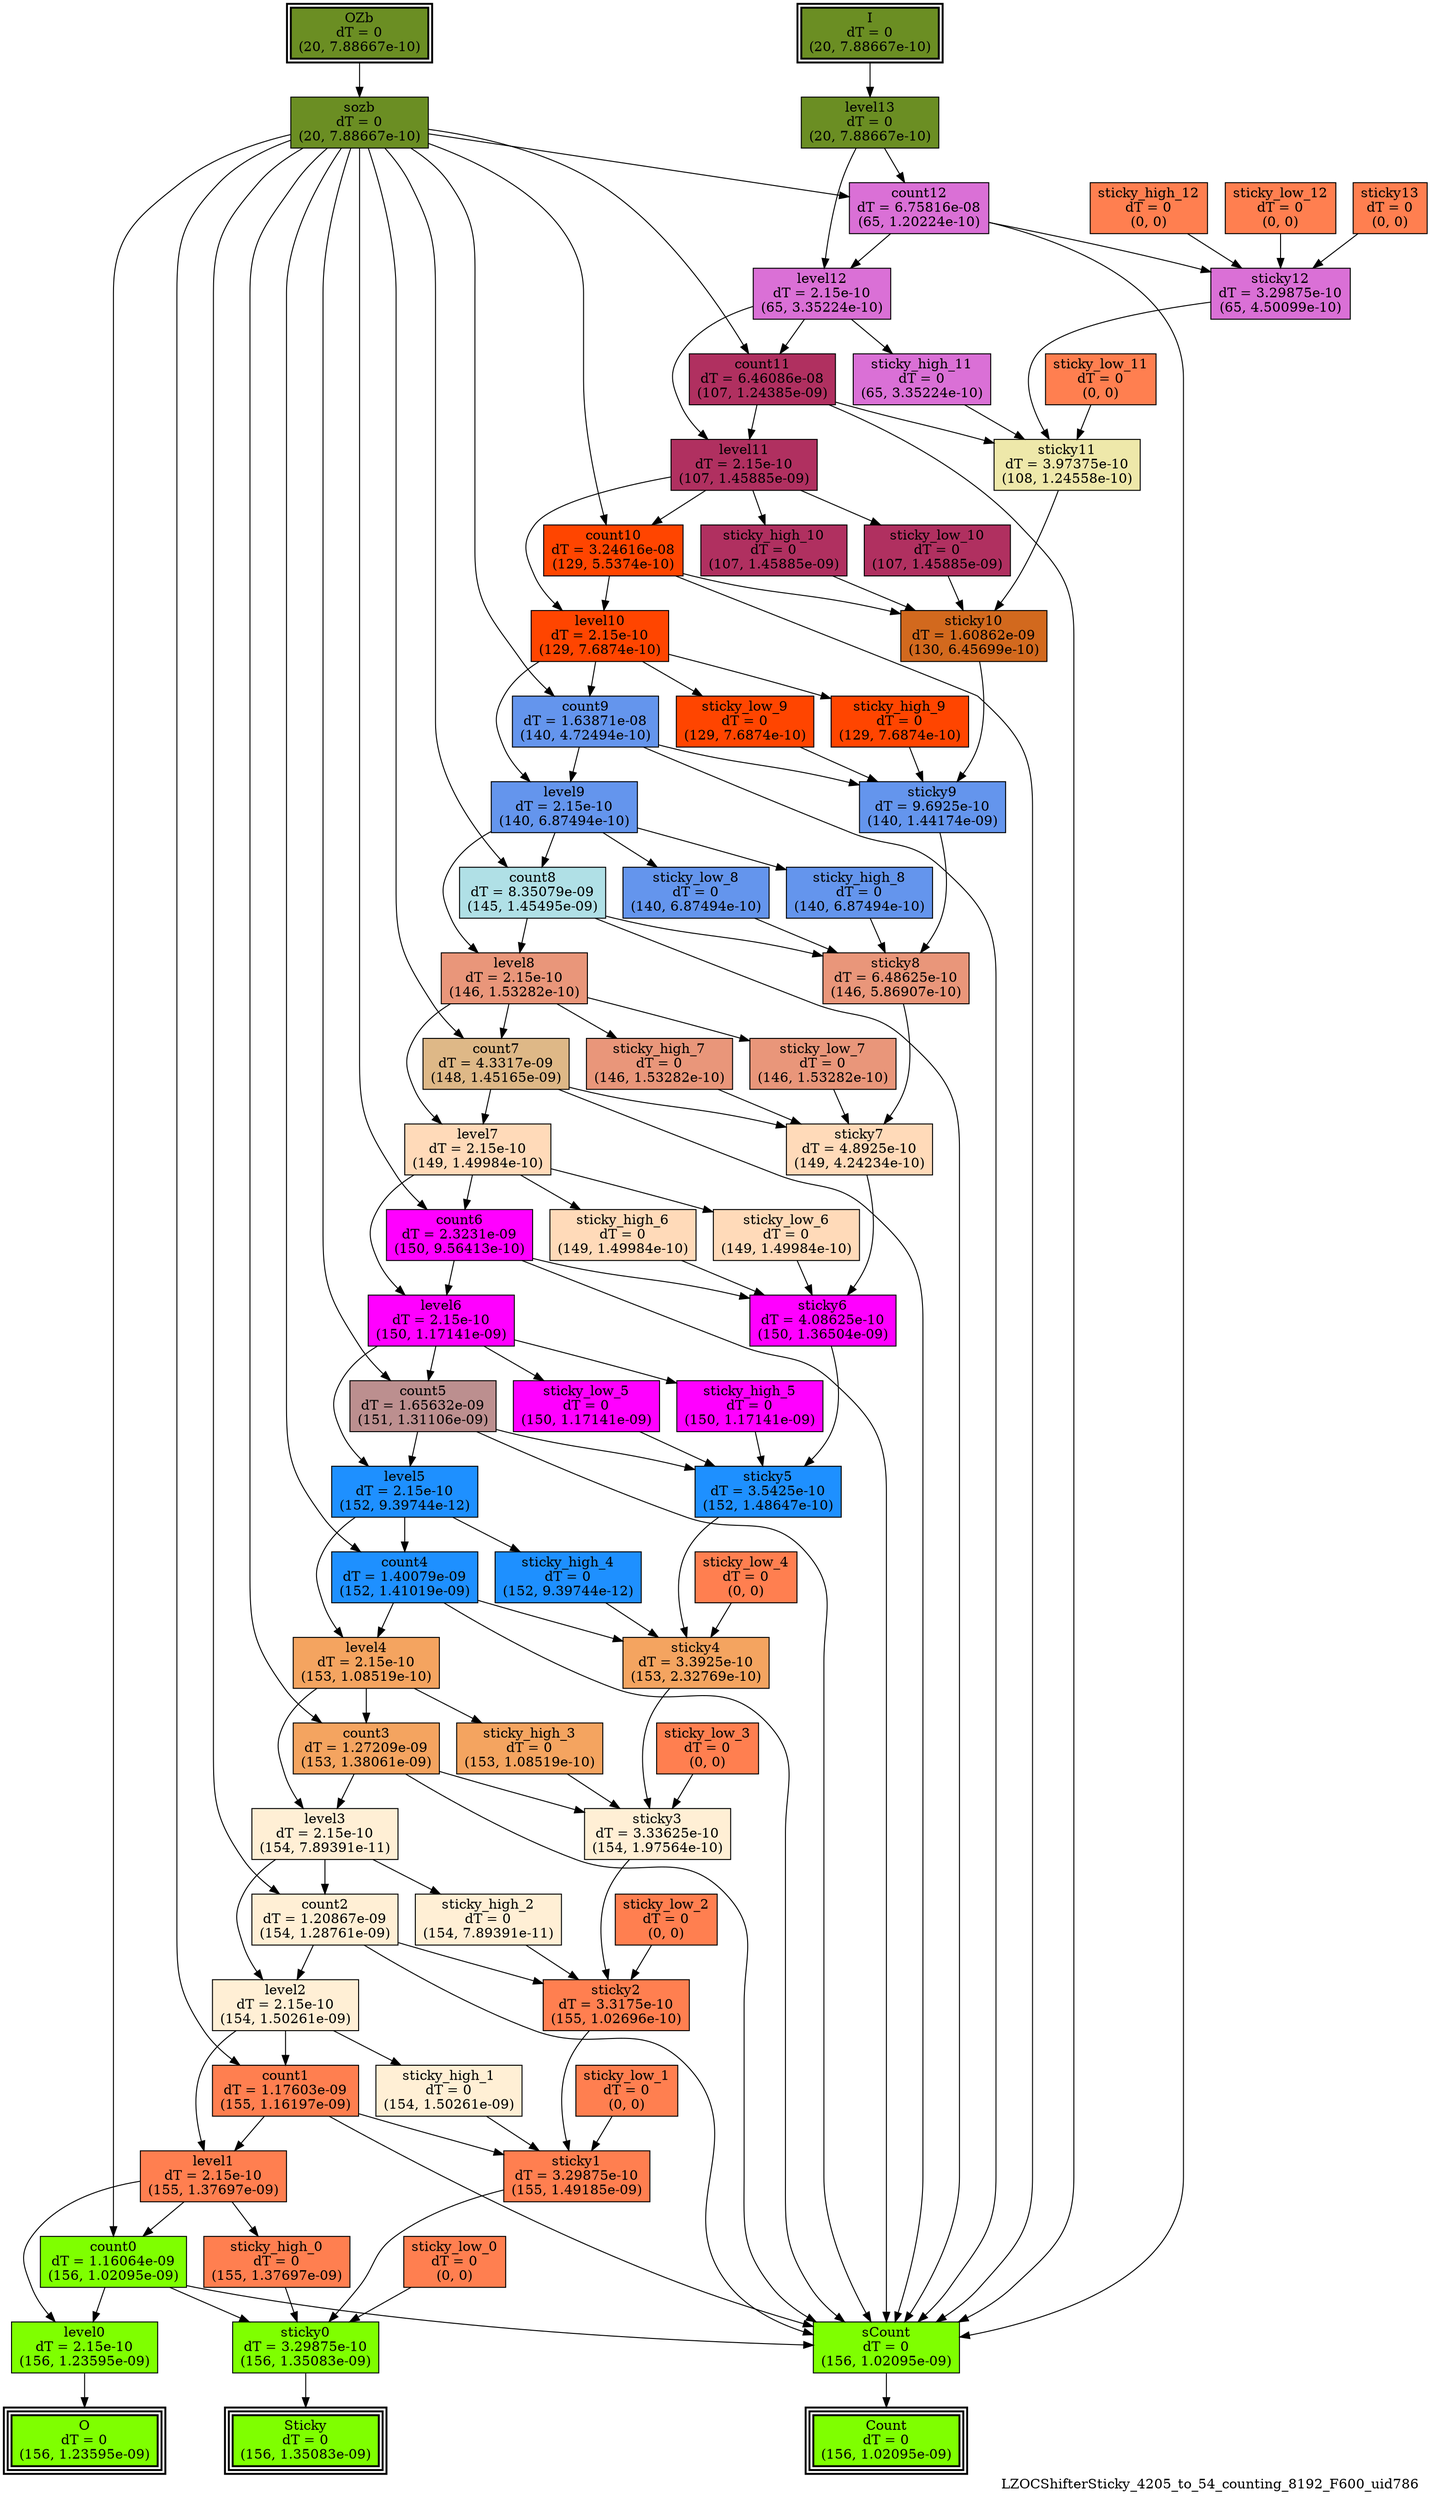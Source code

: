digraph LZOCShifterSticky_4205_to_54_counting_8192_F600_uid786
{
	//graph drawing options
	label=LZOCShifterSticky_4205_to_54_counting_8192_F600_uid786;
	labelloc=bottom;
	labeljust=right;
	ratio=auto;
	nodesep=0.25;
	ranksep=0.5;

	//input/output signals of operator LZOCShifterSticky_4205_to_54_counting_8192_F600_uid786
	I__LZOCShifterSticky_4205_to_54_counting_8192_F600_uid786 [ label="I\ndT = 0\n(20, 7.88667e-10)", shape=box, color=black, style="bold, filled", fillcolor=olivedrab, peripheries=2 ];
	OZb__LZOCShifterSticky_4205_to_54_counting_8192_F600_uid786 [ label="OZb\ndT = 0\n(20, 7.88667e-10)", shape=box, color=black, style="bold, filled", fillcolor=olivedrab, peripheries=2 ];
	Count__LZOCShifterSticky_4205_to_54_counting_8192_F600_uid786 [ label="Count\ndT = 0\n(156, 1.02095e-09)", shape=box, color=black, style="bold, filled", fillcolor=chartreuse, peripheries=3 ];
	O__LZOCShifterSticky_4205_to_54_counting_8192_F600_uid786 [ label="O\ndT = 0\n(156, 1.23595e-09)", shape=box, color=black, style="bold, filled", fillcolor=chartreuse, peripheries=3 ];
	Sticky__LZOCShifterSticky_4205_to_54_counting_8192_F600_uid786 [ label="Sticky\ndT = 0\n(156, 1.35083e-09)", shape=box, color=black, style="bold, filled", fillcolor=chartreuse, peripheries=3 ];
	{rank=same I__LZOCShifterSticky_4205_to_54_counting_8192_F600_uid786, OZb__LZOCShifterSticky_4205_to_54_counting_8192_F600_uid786};
	{rank=same Count__LZOCShifterSticky_4205_to_54_counting_8192_F600_uid786, O__LZOCShifterSticky_4205_to_54_counting_8192_F600_uid786, Sticky__LZOCShifterSticky_4205_to_54_counting_8192_F600_uid786};
	//internal signals of operator LZOCShifterSticky_4205_to_54_counting_8192_F600_uid786
	level13__LZOCShifterSticky_4205_to_54_counting_8192_F600_uid786 [ label="level13\ndT = 0\n(20, 7.88667e-10)", shape=box, color=black, style=filled, fillcolor=olivedrab, peripheries=1 ];
	sozb__LZOCShifterSticky_4205_to_54_counting_8192_F600_uid786 [ label="sozb\ndT = 0\n(20, 7.88667e-10)", shape=box, color=black, style=filled, fillcolor=olivedrab, peripheries=1 ];
	sticky13__LZOCShifterSticky_4205_to_54_counting_8192_F600_uid786 [ label="sticky13\ndT = 0\n(0, 0)", shape=box, color=black, style=filled, fillcolor=coral, peripheries=1 ];
	count12__LZOCShifterSticky_4205_to_54_counting_8192_F600_uid786 [ label="count12\ndT = 6.75816e-08\n(65, 1.20224e-10)", shape=box, color=black, style=filled, fillcolor=orchid, peripheries=1 ];
	level12__LZOCShifterSticky_4205_to_54_counting_8192_F600_uid786 [ label="level12\ndT = 2.15e-10\n(65, 3.35224e-10)", shape=box, color=black, style=filled, fillcolor=orchid, peripheries=1 ];
	sticky_high_12__LZOCShifterSticky_4205_to_54_counting_8192_F600_uid786 [ label="sticky_high_12\ndT = 0\n(0, 0)", shape=box, color=black, style=filled, fillcolor=coral, peripheries=1 ];
	sticky_low_12__LZOCShifterSticky_4205_to_54_counting_8192_F600_uid786 [ label="sticky_low_12\ndT = 0\n(0, 0)", shape=box, color=black, style=filled, fillcolor=coral, peripheries=1 ];
	sticky12__LZOCShifterSticky_4205_to_54_counting_8192_F600_uid786 [ label="sticky12\ndT = 3.29875e-10\n(65, 4.50099e-10)", shape=box, color=black, style=filled, fillcolor=orchid, peripheries=1 ];
	count11__LZOCShifterSticky_4205_to_54_counting_8192_F600_uid786 [ label="count11\ndT = 6.46086e-08\n(107, 1.24385e-09)", shape=box, color=black, style=filled, fillcolor=maroon, peripheries=1 ];
	level11__LZOCShifterSticky_4205_to_54_counting_8192_F600_uid786 [ label="level11\ndT = 2.15e-10\n(107, 1.45885e-09)", shape=box, color=black, style=filled, fillcolor=maroon, peripheries=1 ];
	sticky_high_11__LZOCShifterSticky_4205_to_54_counting_8192_F600_uid786 [ label="sticky_high_11\ndT = 0\n(65, 3.35224e-10)", shape=box, color=black, style=filled, fillcolor=orchid, peripheries=1 ];
	sticky_low_11__LZOCShifterSticky_4205_to_54_counting_8192_F600_uid786 [ label="sticky_low_11\ndT = 0\n(0, 0)", shape=box, color=black, style=filled, fillcolor=coral, peripheries=1 ];
	sticky11__LZOCShifterSticky_4205_to_54_counting_8192_F600_uid786 [ label="sticky11\ndT = 3.97375e-10\n(108, 1.24558e-10)", shape=box, color=black, style=filled, fillcolor=palegoldenrod, peripheries=1 ];
	count10__LZOCShifterSticky_4205_to_54_counting_8192_F600_uid786 [ label="count10\ndT = 3.24616e-08\n(129, 5.5374e-10)", shape=box, color=black, style=filled, fillcolor=orangered, peripheries=1 ];
	level10__LZOCShifterSticky_4205_to_54_counting_8192_F600_uid786 [ label="level10\ndT = 2.15e-10\n(129, 7.6874e-10)", shape=box, color=black, style=filled, fillcolor=orangered, peripheries=1 ];
	sticky_high_10__LZOCShifterSticky_4205_to_54_counting_8192_F600_uid786 [ label="sticky_high_10\ndT = 0\n(107, 1.45885e-09)", shape=box, color=black, style=filled, fillcolor=maroon, peripheries=1 ];
	sticky_low_10__LZOCShifterSticky_4205_to_54_counting_8192_F600_uid786 [ label="sticky_low_10\ndT = 0\n(107, 1.45885e-09)", shape=box, color=black, style=filled, fillcolor=maroon, peripheries=1 ];
	sticky10__LZOCShifterSticky_4205_to_54_counting_8192_F600_uid786 [ label="sticky10\ndT = 1.60862e-09\n(130, 6.45699e-10)", shape=box, color=black, style=filled, fillcolor=chocolate, peripheries=1 ];
	count9__LZOCShifterSticky_4205_to_54_counting_8192_F600_uid786 [ label="count9\ndT = 1.63871e-08\n(140, 4.72494e-10)", shape=box, color=black, style=filled, fillcolor=cornflowerblue, peripheries=1 ];
	level9__LZOCShifterSticky_4205_to_54_counting_8192_F600_uid786 [ label="level9\ndT = 2.15e-10\n(140, 6.87494e-10)", shape=box, color=black, style=filled, fillcolor=cornflowerblue, peripheries=1 ];
	sticky_high_9__LZOCShifterSticky_4205_to_54_counting_8192_F600_uid786 [ label="sticky_high_9\ndT = 0\n(129, 7.6874e-10)", shape=box, color=black, style=filled, fillcolor=orangered, peripheries=1 ];
	sticky_low_9__LZOCShifterSticky_4205_to_54_counting_8192_F600_uid786 [ label="sticky_low_9\ndT = 0\n(129, 7.6874e-10)", shape=box, color=black, style=filled, fillcolor=orangered, peripheries=1 ];
	sticky9__LZOCShifterSticky_4205_to_54_counting_8192_F600_uid786 [ label="sticky9\ndT = 9.6925e-10\n(140, 1.44174e-09)", shape=box, color=black, style=filled, fillcolor=cornflowerblue, peripheries=1 ];
	count8__LZOCShifterSticky_4205_to_54_counting_8192_F600_uid786 [ label="count8\ndT = 8.35079e-09\n(145, 1.45495e-09)", shape=box, color=black, style=filled, fillcolor=powderblue, peripheries=1 ];
	level8__LZOCShifterSticky_4205_to_54_counting_8192_F600_uid786 [ label="level8\ndT = 2.15e-10\n(146, 1.53282e-10)", shape=box, color=black, style=filled, fillcolor=darksalmon, peripheries=1 ];
	sticky_high_8__LZOCShifterSticky_4205_to_54_counting_8192_F600_uid786 [ label="sticky_high_8\ndT = 0\n(140, 6.87494e-10)", shape=box, color=black, style=filled, fillcolor=cornflowerblue, peripheries=1 ];
	sticky_low_8__LZOCShifterSticky_4205_to_54_counting_8192_F600_uid786 [ label="sticky_low_8\ndT = 0\n(140, 6.87494e-10)", shape=box, color=black, style=filled, fillcolor=cornflowerblue, peripheries=1 ];
	sticky8__LZOCShifterSticky_4205_to_54_counting_8192_F600_uid786 [ label="sticky8\ndT = 6.48625e-10\n(146, 5.86907e-10)", shape=box, color=black, style=filled, fillcolor=darksalmon, peripheries=1 ];
	count7__LZOCShifterSticky_4205_to_54_counting_8192_F600_uid786 [ label="count7\ndT = 4.3317e-09\n(148, 1.45165e-09)", shape=box, color=black, style=filled, fillcolor=burlywood, peripheries=1 ];
	level7__LZOCShifterSticky_4205_to_54_counting_8192_F600_uid786 [ label="level7\ndT = 2.15e-10\n(149, 1.49984e-10)", shape=box, color=black, style=filled, fillcolor=peachpuff, peripheries=1 ];
	sticky_high_7__LZOCShifterSticky_4205_to_54_counting_8192_F600_uid786 [ label="sticky_high_7\ndT = 0\n(146, 1.53282e-10)", shape=box, color=black, style=filled, fillcolor=darksalmon, peripheries=1 ];
	sticky_low_7__LZOCShifterSticky_4205_to_54_counting_8192_F600_uid786 [ label="sticky_low_7\ndT = 0\n(146, 1.53282e-10)", shape=box, color=black, style=filled, fillcolor=darksalmon, peripheries=1 ];
	sticky7__LZOCShifterSticky_4205_to_54_counting_8192_F600_uid786 [ label="sticky7\ndT = 4.8925e-10\n(149, 4.24234e-10)", shape=box, color=black, style=filled, fillcolor=peachpuff, peripheries=1 ];
	count6__LZOCShifterSticky_4205_to_54_counting_8192_F600_uid786 [ label="count6\ndT = 2.3231e-09\n(150, 9.56413e-10)", shape=box, color=black, style=filled, fillcolor=magenta, peripheries=1 ];
	level6__LZOCShifterSticky_4205_to_54_counting_8192_F600_uid786 [ label="level6\ndT = 2.15e-10\n(150, 1.17141e-09)", shape=box, color=black, style=filled, fillcolor=magenta, peripheries=1 ];
	sticky_high_6__LZOCShifterSticky_4205_to_54_counting_8192_F600_uid786 [ label="sticky_high_6\ndT = 0\n(149, 1.49984e-10)", shape=box, color=black, style=filled, fillcolor=peachpuff, peripheries=1 ];
	sticky_low_6__LZOCShifterSticky_4205_to_54_counting_8192_F600_uid786 [ label="sticky_low_6\ndT = 0\n(149, 1.49984e-10)", shape=box, color=black, style=filled, fillcolor=peachpuff, peripheries=1 ];
	sticky6__LZOCShifterSticky_4205_to_54_counting_8192_F600_uid786 [ label="sticky6\ndT = 4.08625e-10\n(150, 1.36504e-09)", shape=box, color=black, style=filled, fillcolor=magenta, peripheries=1 ];
	count5__LZOCShifterSticky_4205_to_54_counting_8192_F600_uid786 [ label="count5\ndT = 1.65632e-09\n(151, 1.31106e-09)", shape=box, color=black, style=filled, fillcolor=rosybrown, peripheries=1 ];
	level5__LZOCShifterSticky_4205_to_54_counting_8192_F600_uid786 [ label="level5\ndT = 2.15e-10\n(152, 9.39744e-12)", shape=box, color=black, style=filled, fillcolor=dodgerblue, peripheries=1 ];
	sticky_high_5__LZOCShifterSticky_4205_to_54_counting_8192_F600_uid786 [ label="sticky_high_5\ndT = 0\n(150, 1.17141e-09)", shape=box, color=black, style=filled, fillcolor=magenta, peripheries=1 ];
	sticky_low_5__LZOCShifterSticky_4205_to_54_counting_8192_F600_uid786 [ label="sticky_low_5\ndT = 0\n(150, 1.17141e-09)", shape=box, color=black, style=filled, fillcolor=magenta, peripheries=1 ];
	sticky5__LZOCShifterSticky_4205_to_54_counting_8192_F600_uid786 [ label="sticky5\ndT = 3.5425e-10\n(152, 1.48647e-10)", shape=box, color=black, style=filled, fillcolor=dodgerblue, peripheries=1 ];
	count4__LZOCShifterSticky_4205_to_54_counting_8192_F600_uid786 [ label="count4\ndT = 1.40079e-09\n(152, 1.41019e-09)", shape=box, color=black, style=filled, fillcolor=dodgerblue, peripheries=1 ];
	level4__LZOCShifterSticky_4205_to_54_counting_8192_F600_uid786 [ label="level4\ndT = 2.15e-10\n(153, 1.08519e-10)", shape=box, color=black, style=filled, fillcolor=sandybrown, peripheries=1 ];
	sticky_high_4__LZOCShifterSticky_4205_to_54_counting_8192_F600_uid786 [ label="sticky_high_4\ndT = 0\n(152, 9.39744e-12)", shape=box, color=black, style=filled, fillcolor=dodgerblue, peripheries=1 ];
	sticky_low_4__LZOCShifterSticky_4205_to_54_counting_8192_F600_uid786 [ label="sticky_low_4\ndT = 0\n(0, 0)", shape=box, color=black, style=filled, fillcolor=coral, peripheries=1 ];
	sticky4__LZOCShifterSticky_4205_to_54_counting_8192_F600_uid786 [ label="sticky4\ndT = 3.3925e-10\n(153, 2.32769e-10)", shape=box, color=black, style=filled, fillcolor=sandybrown, peripheries=1 ];
	count3__LZOCShifterSticky_4205_to_54_counting_8192_F600_uid786 [ label="count3\ndT = 1.27209e-09\n(153, 1.38061e-09)", shape=box, color=black, style=filled, fillcolor=sandybrown, peripheries=1 ];
	level3__LZOCShifterSticky_4205_to_54_counting_8192_F600_uid786 [ label="level3\ndT = 2.15e-10\n(154, 7.89391e-11)", shape=box, color=black, style=filled, fillcolor=papayawhip, peripheries=1 ];
	sticky_high_3__LZOCShifterSticky_4205_to_54_counting_8192_F600_uid786 [ label="sticky_high_3\ndT = 0\n(153, 1.08519e-10)", shape=box, color=black, style=filled, fillcolor=sandybrown, peripheries=1 ];
	sticky_low_3__LZOCShifterSticky_4205_to_54_counting_8192_F600_uid786 [ label="sticky_low_3\ndT = 0\n(0, 0)", shape=box, color=black, style=filled, fillcolor=coral, peripheries=1 ];
	sticky3__LZOCShifterSticky_4205_to_54_counting_8192_F600_uid786 [ label="sticky3\ndT = 3.33625e-10\n(154, 1.97564e-10)", shape=box, color=black, style=filled, fillcolor=papayawhip, peripheries=1 ];
	count2__LZOCShifterSticky_4205_to_54_counting_8192_F600_uid786 [ label="count2\ndT = 1.20867e-09\n(154, 1.28761e-09)", shape=box, color=black, style=filled, fillcolor=papayawhip, peripheries=1 ];
	level2__LZOCShifterSticky_4205_to_54_counting_8192_F600_uid786 [ label="level2\ndT = 2.15e-10\n(154, 1.50261e-09)", shape=box, color=black, style=filled, fillcolor=papayawhip, peripheries=1 ];
	sticky_high_2__LZOCShifterSticky_4205_to_54_counting_8192_F600_uid786 [ label="sticky_high_2\ndT = 0\n(154, 7.89391e-11)", shape=box, color=black, style=filled, fillcolor=papayawhip, peripheries=1 ];
	sticky_low_2__LZOCShifterSticky_4205_to_54_counting_8192_F600_uid786 [ label="sticky_low_2\ndT = 0\n(0, 0)", shape=box, color=black, style=filled, fillcolor=coral, peripheries=1 ];
	sticky2__LZOCShifterSticky_4205_to_54_counting_8192_F600_uid786 [ label="sticky2\ndT = 3.3175e-10\n(155, 1.02696e-10)", shape=box, color=black, style=filled, fillcolor=coral, peripheries=1 ];
	count1__LZOCShifterSticky_4205_to_54_counting_8192_F600_uid786 [ label="count1\ndT = 1.17603e-09\n(155, 1.16197e-09)", shape=box, color=black, style=filled, fillcolor=coral, peripheries=1 ];
	level1__LZOCShifterSticky_4205_to_54_counting_8192_F600_uid786 [ label="level1\ndT = 2.15e-10\n(155, 1.37697e-09)", shape=box, color=black, style=filled, fillcolor=coral, peripheries=1 ];
	sticky_high_1__LZOCShifterSticky_4205_to_54_counting_8192_F600_uid786 [ label="sticky_high_1\ndT = 0\n(154, 1.50261e-09)", shape=box, color=black, style=filled, fillcolor=papayawhip, peripheries=1 ];
	sticky_low_1__LZOCShifterSticky_4205_to_54_counting_8192_F600_uid786 [ label="sticky_low_1\ndT = 0\n(0, 0)", shape=box, color=black, style=filled, fillcolor=coral, peripheries=1 ];
	sticky1__LZOCShifterSticky_4205_to_54_counting_8192_F600_uid786 [ label="sticky1\ndT = 3.29875e-10\n(155, 1.49185e-09)", shape=box, color=black, style=filled, fillcolor=coral, peripheries=1 ];
	count0__LZOCShifterSticky_4205_to_54_counting_8192_F600_uid786 [ label="count0\ndT = 1.16064e-09\n(156, 1.02095e-09)", shape=box, color=black, style=filled, fillcolor=chartreuse, peripheries=1 ];
	level0__LZOCShifterSticky_4205_to_54_counting_8192_F600_uid786 [ label="level0\ndT = 2.15e-10\n(156, 1.23595e-09)", shape=box, color=black, style=filled, fillcolor=chartreuse, peripheries=1 ];
	sticky_high_0__LZOCShifterSticky_4205_to_54_counting_8192_F600_uid786 [ label="sticky_high_0\ndT = 0\n(155, 1.37697e-09)", shape=box, color=black, style=filled, fillcolor=coral, peripheries=1 ];
	sticky_low_0__LZOCShifterSticky_4205_to_54_counting_8192_F600_uid786 [ label="sticky_low_0\ndT = 0\n(0, 0)", shape=box, color=black, style=filled, fillcolor=coral, peripheries=1 ];
	sticky0__LZOCShifterSticky_4205_to_54_counting_8192_F600_uid786 [ label="sticky0\ndT = 3.29875e-10\n(156, 1.35083e-09)", shape=box, color=black, style=filled, fillcolor=chartreuse, peripheries=1 ];
	sCount__LZOCShifterSticky_4205_to_54_counting_8192_F600_uid786 [ label="sCount\ndT = 0\n(156, 1.02095e-09)", shape=box, color=black, style=filled, fillcolor=chartreuse, peripheries=1 ];

	//subcomponents of operator LZOCShifterSticky_4205_to_54_counting_8192_F600_uid786

	//input and internal signal connections of operator LZOCShifterSticky_4205_to_54_counting_8192_F600_uid786
	I__LZOCShifterSticky_4205_to_54_counting_8192_F600_uid786 -> level13__LZOCShifterSticky_4205_to_54_counting_8192_F600_uid786 [ arrowhead=normal, arrowsize=1.0, arrowtail=normal, color=black, dir=forward  ];
	OZb__LZOCShifterSticky_4205_to_54_counting_8192_F600_uid786 -> sozb__LZOCShifterSticky_4205_to_54_counting_8192_F600_uid786 [ arrowhead=normal, arrowsize=1.0, arrowtail=normal, color=black, dir=forward  ];
	level13__LZOCShifterSticky_4205_to_54_counting_8192_F600_uid786 -> count12__LZOCShifterSticky_4205_to_54_counting_8192_F600_uid786 [ arrowhead=normal, arrowsize=1.0, arrowtail=normal, color=black, dir=forward  ];
	level13__LZOCShifterSticky_4205_to_54_counting_8192_F600_uid786 -> level12__LZOCShifterSticky_4205_to_54_counting_8192_F600_uid786 [ arrowhead=normal, arrowsize=1.0, arrowtail=normal, color=black, dir=forward  ];
	sozb__LZOCShifterSticky_4205_to_54_counting_8192_F600_uid786 -> count12__LZOCShifterSticky_4205_to_54_counting_8192_F600_uid786 [ arrowhead=normal, arrowsize=1.0, arrowtail=normal, color=black, dir=forward  ];
	sozb__LZOCShifterSticky_4205_to_54_counting_8192_F600_uid786 -> count11__LZOCShifterSticky_4205_to_54_counting_8192_F600_uid786 [ arrowhead=normal, arrowsize=1.0, arrowtail=normal, color=black, dir=forward  ];
	sozb__LZOCShifterSticky_4205_to_54_counting_8192_F600_uid786 -> count10__LZOCShifterSticky_4205_to_54_counting_8192_F600_uid786 [ arrowhead=normal, arrowsize=1.0, arrowtail=normal, color=black, dir=forward  ];
	sozb__LZOCShifterSticky_4205_to_54_counting_8192_F600_uid786 -> count9__LZOCShifterSticky_4205_to_54_counting_8192_F600_uid786 [ arrowhead=normal, arrowsize=1.0, arrowtail=normal, color=black, dir=forward  ];
	sozb__LZOCShifterSticky_4205_to_54_counting_8192_F600_uid786 -> count8__LZOCShifterSticky_4205_to_54_counting_8192_F600_uid786 [ arrowhead=normal, arrowsize=1.0, arrowtail=normal, color=black, dir=forward  ];
	sozb__LZOCShifterSticky_4205_to_54_counting_8192_F600_uid786 -> count7__LZOCShifterSticky_4205_to_54_counting_8192_F600_uid786 [ arrowhead=normal, arrowsize=1.0, arrowtail=normal, color=black, dir=forward  ];
	sozb__LZOCShifterSticky_4205_to_54_counting_8192_F600_uid786 -> count6__LZOCShifterSticky_4205_to_54_counting_8192_F600_uid786 [ arrowhead=normal, arrowsize=1.0, arrowtail=normal, color=black, dir=forward  ];
	sozb__LZOCShifterSticky_4205_to_54_counting_8192_F600_uid786 -> count5__LZOCShifterSticky_4205_to_54_counting_8192_F600_uid786 [ arrowhead=normal, arrowsize=1.0, arrowtail=normal, color=black, dir=forward  ];
	sozb__LZOCShifterSticky_4205_to_54_counting_8192_F600_uid786 -> count4__LZOCShifterSticky_4205_to_54_counting_8192_F600_uid786 [ arrowhead=normal, arrowsize=1.0, arrowtail=normal, color=black, dir=forward  ];
	sozb__LZOCShifterSticky_4205_to_54_counting_8192_F600_uid786 -> count3__LZOCShifterSticky_4205_to_54_counting_8192_F600_uid786 [ arrowhead=normal, arrowsize=1.0, arrowtail=normal, color=black, dir=forward  ];
	sozb__LZOCShifterSticky_4205_to_54_counting_8192_F600_uid786 -> count2__LZOCShifterSticky_4205_to_54_counting_8192_F600_uid786 [ arrowhead=normal, arrowsize=1.0, arrowtail=normal, color=black, dir=forward  ];
	sozb__LZOCShifterSticky_4205_to_54_counting_8192_F600_uid786 -> count1__LZOCShifterSticky_4205_to_54_counting_8192_F600_uid786 [ arrowhead=normal, arrowsize=1.0, arrowtail=normal, color=black, dir=forward  ];
	sozb__LZOCShifterSticky_4205_to_54_counting_8192_F600_uid786 -> count0__LZOCShifterSticky_4205_to_54_counting_8192_F600_uid786 [ arrowhead=normal, arrowsize=1.0, arrowtail=normal, color=black, dir=forward  ];
	sticky13__LZOCShifterSticky_4205_to_54_counting_8192_F600_uid786 -> sticky12__LZOCShifterSticky_4205_to_54_counting_8192_F600_uid786 [ arrowhead=normal, arrowsize=1.0, arrowtail=normal, color=black, dir=forward  ];
	count12__LZOCShifterSticky_4205_to_54_counting_8192_F600_uid786 -> level12__LZOCShifterSticky_4205_to_54_counting_8192_F600_uid786 [ arrowhead=normal, arrowsize=1.0, arrowtail=normal, color=black, dir=forward  ];
	count12__LZOCShifterSticky_4205_to_54_counting_8192_F600_uid786 -> sticky12__LZOCShifterSticky_4205_to_54_counting_8192_F600_uid786 [ arrowhead=normal, arrowsize=1.0, arrowtail=normal, color=black, dir=forward  ];
	count12__LZOCShifterSticky_4205_to_54_counting_8192_F600_uid786 -> sCount__LZOCShifterSticky_4205_to_54_counting_8192_F600_uid786 [ arrowhead=normal, arrowsize=1.0, arrowtail=normal, color=black, dir=forward  ];
	level12__LZOCShifterSticky_4205_to_54_counting_8192_F600_uid786 -> count11__LZOCShifterSticky_4205_to_54_counting_8192_F600_uid786 [ arrowhead=normal, arrowsize=1.0, arrowtail=normal, color=black, dir=forward  ];
	level12__LZOCShifterSticky_4205_to_54_counting_8192_F600_uid786 -> level11__LZOCShifterSticky_4205_to_54_counting_8192_F600_uid786 [ arrowhead=normal, arrowsize=1.0, arrowtail=normal, color=black, dir=forward  ];
	level12__LZOCShifterSticky_4205_to_54_counting_8192_F600_uid786 -> sticky_high_11__LZOCShifterSticky_4205_to_54_counting_8192_F600_uid786 [ arrowhead=normal, arrowsize=1.0, arrowtail=normal, color=black, dir=forward  ];
	sticky_high_12__LZOCShifterSticky_4205_to_54_counting_8192_F600_uid786 -> sticky12__LZOCShifterSticky_4205_to_54_counting_8192_F600_uid786 [ arrowhead=normal, arrowsize=1.0, arrowtail=normal, color=black, dir=forward  ];
	sticky_low_12__LZOCShifterSticky_4205_to_54_counting_8192_F600_uid786 -> sticky12__LZOCShifterSticky_4205_to_54_counting_8192_F600_uid786 [ arrowhead=normal, arrowsize=1.0, arrowtail=normal, color=black, dir=forward  ];
	sticky12__LZOCShifterSticky_4205_to_54_counting_8192_F600_uid786 -> sticky11__LZOCShifterSticky_4205_to_54_counting_8192_F600_uid786 [ arrowhead=normal, arrowsize=1.0, arrowtail=normal, color=black, dir=forward  ];
	count11__LZOCShifterSticky_4205_to_54_counting_8192_F600_uid786 -> level11__LZOCShifterSticky_4205_to_54_counting_8192_F600_uid786 [ arrowhead=normal, arrowsize=1.0, arrowtail=normal, color=black, dir=forward  ];
	count11__LZOCShifterSticky_4205_to_54_counting_8192_F600_uid786 -> sticky11__LZOCShifterSticky_4205_to_54_counting_8192_F600_uid786 [ arrowhead=normal, arrowsize=1.0, arrowtail=normal, color=black, dir=forward  ];
	count11__LZOCShifterSticky_4205_to_54_counting_8192_F600_uid786 -> sCount__LZOCShifterSticky_4205_to_54_counting_8192_F600_uid786 [ arrowhead=normal, arrowsize=1.0, arrowtail=normal, color=black, dir=forward  ];
	level11__LZOCShifterSticky_4205_to_54_counting_8192_F600_uid786 -> count10__LZOCShifterSticky_4205_to_54_counting_8192_F600_uid786 [ arrowhead=normal, arrowsize=1.0, arrowtail=normal, color=black, dir=forward  ];
	level11__LZOCShifterSticky_4205_to_54_counting_8192_F600_uid786 -> level10__LZOCShifterSticky_4205_to_54_counting_8192_F600_uid786 [ arrowhead=normal, arrowsize=1.0, arrowtail=normal, color=black, dir=forward  ];
	level11__LZOCShifterSticky_4205_to_54_counting_8192_F600_uid786 -> sticky_high_10__LZOCShifterSticky_4205_to_54_counting_8192_F600_uid786 [ arrowhead=normal, arrowsize=1.0, arrowtail=normal, color=black, dir=forward  ];
	level11__LZOCShifterSticky_4205_to_54_counting_8192_F600_uid786 -> sticky_low_10__LZOCShifterSticky_4205_to_54_counting_8192_F600_uid786 [ arrowhead=normal, arrowsize=1.0, arrowtail=normal, color=black, dir=forward  ];
	sticky_high_11__LZOCShifterSticky_4205_to_54_counting_8192_F600_uid786 -> sticky11__LZOCShifterSticky_4205_to_54_counting_8192_F600_uid786 [ arrowhead=normal, arrowsize=1.0, arrowtail=normal, color=black, dir=forward  ];
	sticky_low_11__LZOCShifterSticky_4205_to_54_counting_8192_F600_uid786 -> sticky11__LZOCShifterSticky_4205_to_54_counting_8192_F600_uid786 [ arrowhead=normal, arrowsize=1.0, arrowtail=normal, color=black, dir=forward  ];
	sticky11__LZOCShifterSticky_4205_to_54_counting_8192_F600_uid786 -> sticky10__LZOCShifterSticky_4205_to_54_counting_8192_F600_uid786 [ arrowhead=normal, arrowsize=1.0, arrowtail=normal, color=black, dir=forward  ];
	count10__LZOCShifterSticky_4205_to_54_counting_8192_F600_uid786 -> level10__LZOCShifterSticky_4205_to_54_counting_8192_F600_uid786 [ arrowhead=normal, arrowsize=1.0, arrowtail=normal, color=black, dir=forward  ];
	count10__LZOCShifterSticky_4205_to_54_counting_8192_F600_uid786 -> sticky10__LZOCShifterSticky_4205_to_54_counting_8192_F600_uid786 [ arrowhead=normal, arrowsize=1.0, arrowtail=normal, color=black, dir=forward  ];
	count10__LZOCShifterSticky_4205_to_54_counting_8192_F600_uid786 -> sCount__LZOCShifterSticky_4205_to_54_counting_8192_F600_uid786 [ arrowhead=normal, arrowsize=1.0, arrowtail=normal, color=black, dir=forward  ];
	level10__LZOCShifterSticky_4205_to_54_counting_8192_F600_uid786 -> count9__LZOCShifterSticky_4205_to_54_counting_8192_F600_uid786 [ arrowhead=normal, arrowsize=1.0, arrowtail=normal, color=black, dir=forward  ];
	level10__LZOCShifterSticky_4205_to_54_counting_8192_F600_uid786 -> level9__LZOCShifterSticky_4205_to_54_counting_8192_F600_uid786 [ arrowhead=normal, arrowsize=1.0, arrowtail=normal, color=black, dir=forward  ];
	level10__LZOCShifterSticky_4205_to_54_counting_8192_F600_uid786 -> sticky_high_9__LZOCShifterSticky_4205_to_54_counting_8192_F600_uid786 [ arrowhead=normal, arrowsize=1.0, arrowtail=normal, color=black, dir=forward  ];
	level10__LZOCShifterSticky_4205_to_54_counting_8192_F600_uid786 -> sticky_low_9__LZOCShifterSticky_4205_to_54_counting_8192_F600_uid786 [ arrowhead=normal, arrowsize=1.0, arrowtail=normal, color=black, dir=forward  ];
	sticky_high_10__LZOCShifterSticky_4205_to_54_counting_8192_F600_uid786 -> sticky10__LZOCShifterSticky_4205_to_54_counting_8192_F600_uid786 [ arrowhead=normal, arrowsize=1.0, arrowtail=normal, color=black, dir=forward  ];
	sticky_low_10__LZOCShifterSticky_4205_to_54_counting_8192_F600_uid786 -> sticky10__LZOCShifterSticky_4205_to_54_counting_8192_F600_uid786 [ arrowhead=normal, arrowsize=1.0, arrowtail=normal, color=black, dir=forward  ];
	sticky10__LZOCShifterSticky_4205_to_54_counting_8192_F600_uid786 -> sticky9__LZOCShifterSticky_4205_to_54_counting_8192_F600_uid786 [ arrowhead=normal, arrowsize=1.0, arrowtail=normal, color=black, dir=forward  ];
	count9__LZOCShifterSticky_4205_to_54_counting_8192_F600_uid786 -> level9__LZOCShifterSticky_4205_to_54_counting_8192_F600_uid786 [ arrowhead=normal, arrowsize=1.0, arrowtail=normal, color=black, dir=forward  ];
	count9__LZOCShifterSticky_4205_to_54_counting_8192_F600_uid786 -> sticky9__LZOCShifterSticky_4205_to_54_counting_8192_F600_uid786 [ arrowhead=normal, arrowsize=1.0, arrowtail=normal, color=black, dir=forward  ];
	count9__LZOCShifterSticky_4205_to_54_counting_8192_F600_uid786 -> sCount__LZOCShifterSticky_4205_to_54_counting_8192_F600_uid786 [ arrowhead=normal, arrowsize=1.0, arrowtail=normal, color=black, dir=forward  ];
	level9__LZOCShifterSticky_4205_to_54_counting_8192_F600_uid786 -> count8__LZOCShifterSticky_4205_to_54_counting_8192_F600_uid786 [ arrowhead=normal, arrowsize=1.0, arrowtail=normal, color=black, dir=forward  ];
	level9__LZOCShifterSticky_4205_to_54_counting_8192_F600_uid786 -> level8__LZOCShifterSticky_4205_to_54_counting_8192_F600_uid786 [ arrowhead=normal, arrowsize=1.0, arrowtail=normal, color=black, dir=forward  ];
	level9__LZOCShifterSticky_4205_to_54_counting_8192_F600_uid786 -> sticky_high_8__LZOCShifterSticky_4205_to_54_counting_8192_F600_uid786 [ arrowhead=normal, arrowsize=1.0, arrowtail=normal, color=black, dir=forward  ];
	level9__LZOCShifterSticky_4205_to_54_counting_8192_F600_uid786 -> sticky_low_8__LZOCShifterSticky_4205_to_54_counting_8192_F600_uid786 [ arrowhead=normal, arrowsize=1.0, arrowtail=normal, color=black, dir=forward  ];
	sticky_high_9__LZOCShifterSticky_4205_to_54_counting_8192_F600_uid786 -> sticky9__LZOCShifterSticky_4205_to_54_counting_8192_F600_uid786 [ arrowhead=normal, arrowsize=1.0, arrowtail=normal, color=black, dir=forward  ];
	sticky_low_9__LZOCShifterSticky_4205_to_54_counting_8192_F600_uid786 -> sticky9__LZOCShifterSticky_4205_to_54_counting_8192_F600_uid786 [ arrowhead=normal, arrowsize=1.0, arrowtail=normal, color=black, dir=forward  ];
	sticky9__LZOCShifterSticky_4205_to_54_counting_8192_F600_uid786 -> sticky8__LZOCShifterSticky_4205_to_54_counting_8192_F600_uid786 [ arrowhead=normal, arrowsize=1.0, arrowtail=normal, color=black, dir=forward  ];
	count8__LZOCShifterSticky_4205_to_54_counting_8192_F600_uid786 -> level8__LZOCShifterSticky_4205_to_54_counting_8192_F600_uid786 [ arrowhead=normal, arrowsize=1.0, arrowtail=normal, color=black, dir=forward  ];
	count8__LZOCShifterSticky_4205_to_54_counting_8192_F600_uid786 -> sticky8__LZOCShifterSticky_4205_to_54_counting_8192_F600_uid786 [ arrowhead=normal, arrowsize=1.0, arrowtail=normal, color=black, dir=forward  ];
	count8__LZOCShifterSticky_4205_to_54_counting_8192_F600_uid786 -> sCount__LZOCShifterSticky_4205_to_54_counting_8192_F600_uid786 [ arrowhead=normal, arrowsize=1.0, arrowtail=normal, color=black, dir=forward  ];
	level8__LZOCShifterSticky_4205_to_54_counting_8192_F600_uid786 -> count7__LZOCShifterSticky_4205_to_54_counting_8192_F600_uid786 [ arrowhead=normal, arrowsize=1.0, arrowtail=normal, color=black, dir=forward  ];
	level8__LZOCShifterSticky_4205_to_54_counting_8192_F600_uid786 -> level7__LZOCShifterSticky_4205_to_54_counting_8192_F600_uid786 [ arrowhead=normal, arrowsize=1.0, arrowtail=normal, color=black, dir=forward  ];
	level8__LZOCShifterSticky_4205_to_54_counting_8192_F600_uid786 -> sticky_high_7__LZOCShifterSticky_4205_to_54_counting_8192_F600_uid786 [ arrowhead=normal, arrowsize=1.0, arrowtail=normal, color=black, dir=forward  ];
	level8__LZOCShifterSticky_4205_to_54_counting_8192_F600_uid786 -> sticky_low_7__LZOCShifterSticky_4205_to_54_counting_8192_F600_uid786 [ arrowhead=normal, arrowsize=1.0, arrowtail=normal, color=black, dir=forward  ];
	sticky_high_8__LZOCShifterSticky_4205_to_54_counting_8192_F600_uid786 -> sticky8__LZOCShifterSticky_4205_to_54_counting_8192_F600_uid786 [ arrowhead=normal, arrowsize=1.0, arrowtail=normal, color=black, dir=forward  ];
	sticky_low_8__LZOCShifterSticky_4205_to_54_counting_8192_F600_uid786 -> sticky8__LZOCShifterSticky_4205_to_54_counting_8192_F600_uid786 [ arrowhead=normal, arrowsize=1.0, arrowtail=normal, color=black, dir=forward  ];
	sticky8__LZOCShifterSticky_4205_to_54_counting_8192_F600_uid786 -> sticky7__LZOCShifterSticky_4205_to_54_counting_8192_F600_uid786 [ arrowhead=normal, arrowsize=1.0, arrowtail=normal, color=black, dir=forward  ];
	count7__LZOCShifterSticky_4205_to_54_counting_8192_F600_uid786 -> level7__LZOCShifterSticky_4205_to_54_counting_8192_F600_uid786 [ arrowhead=normal, arrowsize=1.0, arrowtail=normal, color=black, dir=forward  ];
	count7__LZOCShifterSticky_4205_to_54_counting_8192_F600_uid786 -> sticky7__LZOCShifterSticky_4205_to_54_counting_8192_F600_uid786 [ arrowhead=normal, arrowsize=1.0, arrowtail=normal, color=black, dir=forward  ];
	count7__LZOCShifterSticky_4205_to_54_counting_8192_F600_uid786 -> sCount__LZOCShifterSticky_4205_to_54_counting_8192_F600_uid786 [ arrowhead=normal, arrowsize=1.0, arrowtail=normal, color=black, dir=forward  ];
	level7__LZOCShifterSticky_4205_to_54_counting_8192_F600_uid786 -> count6__LZOCShifterSticky_4205_to_54_counting_8192_F600_uid786 [ arrowhead=normal, arrowsize=1.0, arrowtail=normal, color=black, dir=forward  ];
	level7__LZOCShifterSticky_4205_to_54_counting_8192_F600_uid786 -> level6__LZOCShifterSticky_4205_to_54_counting_8192_F600_uid786 [ arrowhead=normal, arrowsize=1.0, arrowtail=normal, color=black, dir=forward  ];
	level7__LZOCShifterSticky_4205_to_54_counting_8192_F600_uid786 -> sticky_high_6__LZOCShifterSticky_4205_to_54_counting_8192_F600_uid786 [ arrowhead=normal, arrowsize=1.0, arrowtail=normal, color=black, dir=forward  ];
	level7__LZOCShifterSticky_4205_to_54_counting_8192_F600_uid786 -> sticky_low_6__LZOCShifterSticky_4205_to_54_counting_8192_F600_uid786 [ arrowhead=normal, arrowsize=1.0, arrowtail=normal, color=black, dir=forward  ];
	sticky_high_7__LZOCShifterSticky_4205_to_54_counting_8192_F600_uid786 -> sticky7__LZOCShifterSticky_4205_to_54_counting_8192_F600_uid786 [ arrowhead=normal, arrowsize=1.0, arrowtail=normal, color=black, dir=forward  ];
	sticky_low_7__LZOCShifterSticky_4205_to_54_counting_8192_F600_uid786 -> sticky7__LZOCShifterSticky_4205_to_54_counting_8192_F600_uid786 [ arrowhead=normal, arrowsize=1.0, arrowtail=normal, color=black, dir=forward  ];
	sticky7__LZOCShifterSticky_4205_to_54_counting_8192_F600_uid786 -> sticky6__LZOCShifterSticky_4205_to_54_counting_8192_F600_uid786 [ arrowhead=normal, arrowsize=1.0, arrowtail=normal, color=black, dir=forward  ];
	count6__LZOCShifterSticky_4205_to_54_counting_8192_F600_uid786 -> level6__LZOCShifterSticky_4205_to_54_counting_8192_F600_uid786 [ arrowhead=normal, arrowsize=1.0, arrowtail=normal, color=black, dir=forward  ];
	count6__LZOCShifterSticky_4205_to_54_counting_8192_F600_uid786 -> sticky6__LZOCShifterSticky_4205_to_54_counting_8192_F600_uid786 [ arrowhead=normal, arrowsize=1.0, arrowtail=normal, color=black, dir=forward  ];
	count6__LZOCShifterSticky_4205_to_54_counting_8192_F600_uid786 -> sCount__LZOCShifterSticky_4205_to_54_counting_8192_F600_uid786 [ arrowhead=normal, arrowsize=1.0, arrowtail=normal, color=black, dir=forward  ];
	level6__LZOCShifterSticky_4205_to_54_counting_8192_F600_uid786 -> count5__LZOCShifterSticky_4205_to_54_counting_8192_F600_uid786 [ arrowhead=normal, arrowsize=1.0, arrowtail=normal, color=black, dir=forward  ];
	level6__LZOCShifterSticky_4205_to_54_counting_8192_F600_uid786 -> level5__LZOCShifterSticky_4205_to_54_counting_8192_F600_uid786 [ arrowhead=normal, arrowsize=1.0, arrowtail=normal, color=black, dir=forward  ];
	level6__LZOCShifterSticky_4205_to_54_counting_8192_F600_uid786 -> sticky_high_5__LZOCShifterSticky_4205_to_54_counting_8192_F600_uid786 [ arrowhead=normal, arrowsize=1.0, arrowtail=normal, color=black, dir=forward  ];
	level6__LZOCShifterSticky_4205_to_54_counting_8192_F600_uid786 -> sticky_low_5__LZOCShifterSticky_4205_to_54_counting_8192_F600_uid786 [ arrowhead=normal, arrowsize=1.0, arrowtail=normal, color=black, dir=forward  ];
	sticky_high_6__LZOCShifterSticky_4205_to_54_counting_8192_F600_uid786 -> sticky6__LZOCShifterSticky_4205_to_54_counting_8192_F600_uid786 [ arrowhead=normal, arrowsize=1.0, arrowtail=normal, color=black, dir=forward  ];
	sticky_low_6__LZOCShifterSticky_4205_to_54_counting_8192_F600_uid786 -> sticky6__LZOCShifterSticky_4205_to_54_counting_8192_F600_uid786 [ arrowhead=normal, arrowsize=1.0, arrowtail=normal, color=black, dir=forward  ];
	sticky6__LZOCShifterSticky_4205_to_54_counting_8192_F600_uid786 -> sticky5__LZOCShifterSticky_4205_to_54_counting_8192_F600_uid786 [ arrowhead=normal, arrowsize=1.0, arrowtail=normal, color=black, dir=forward  ];
	count5__LZOCShifterSticky_4205_to_54_counting_8192_F600_uid786 -> level5__LZOCShifterSticky_4205_to_54_counting_8192_F600_uid786 [ arrowhead=normal, arrowsize=1.0, arrowtail=normal, color=black, dir=forward  ];
	count5__LZOCShifterSticky_4205_to_54_counting_8192_F600_uid786 -> sticky5__LZOCShifterSticky_4205_to_54_counting_8192_F600_uid786 [ arrowhead=normal, arrowsize=1.0, arrowtail=normal, color=black, dir=forward  ];
	count5__LZOCShifterSticky_4205_to_54_counting_8192_F600_uid786 -> sCount__LZOCShifterSticky_4205_to_54_counting_8192_F600_uid786 [ arrowhead=normal, arrowsize=1.0, arrowtail=normal, color=black, dir=forward  ];
	level5__LZOCShifterSticky_4205_to_54_counting_8192_F600_uid786 -> count4__LZOCShifterSticky_4205_to_54_counting_8192_F600_uid786 [ arrowhead=normal, arrowsize=1.0, arrowtail=normal, color=black, dir=forward  ];
	level5__LZOCShifterSticky_4205_to_54_counting_8192_F600_uid786 -> level4__LZOCShifterSticky_4205_to_54_counting_8192_F600_uid786 [ arrowhead=normal, arrowsize=1.0, arrowtail=normal, color=black, dir=forward  ];
	level5__LZOCShifterSticky_4205_to_54_counting_8192_F600_uid786 -> sticky_high_4__LZOCShifterSticky_4205_to_54_counting_8192_F600_uid786 [ arrowhead=normal, arrowsize=1.0, arrowtail=normal, color=black, dir=forward  ];
	sticky_high_5__LZOCShifterSticky_4205_to_54_counting_8192_F600_uid786 -> sticky5__LZOCShifterSticky_4205_to_54_counting_8192_F600_uid786 [ arrowhead=normal, arrowsize=1.0, arrowtail=normal, color=black, dir=forward  ];
	sticky_low_5__LZOCShifterSticky_4205_to_54_counting_8192_F600_uid786 -> sticky5__LZOCShifterSticky_4205_to_54_counting_8192_F600_uid786 [ arrowhead=normal, arrowsize=1.0, arrowtail=normal, color=black, dir=forward  ];
	sticky5__LZOCShifterSticky_4205_to_54_counting_8192_F600_uid786 -> sticky4__LZOCShifterSticky_4205_to_54_counting_8192_F600_uid786 [ arrowhead=normal, arrowsize=1.0, arrowtail=normal, color=black, dir=forward  ];
	count4__LZOCShifterSticky_4205_to_54_counting_8192_F600_uid786 -> level4__LZOCShifterSticky_4205_to_54_counting_8192_F600_uid786 [ arrowhead=normal, arrowsize=1.0, arrowtail=normal, color=black, dir=forward  ];
	count4__LZOCShifterSticky_4205_to_54_counting_8192_F600_uid786 -> sticky4__LZOCShifterSticky_4205_to_54_counting_8192_F600_uid786 [ arrowhead=normal, arrowsize=1.0, arrowtail=normal, color=black, dir=forward  ];
	count4__LZOCShifterSticky_4205_to_54_counting_8192_F600_uid786 -> sCount__LZOCShifterSticky_4205_to_54_counting_8192_F600_uid786 [ arrowhead=normal, arrowsize=1.0, arrowtail=normal, color=black, dir=forward  ];
	level4__LZOCShifterSticky_4205_to_54_counting_8192_F600_uid786 -> count3__LZOCShifterSticky_4205_to_54_counting_8192_F600_uid786 [ arrowhead=normal, arrowsize=1.0, arrowtail=normal, color=black, dir=forward  ];
	level4__LZOCShifterSticky_4205_to_54_counting_8192_F600_uid786 -> level3__LZOCShifterSticky_4205_to_54_counting_8192_F600_uid786 [ arrowhead=normal, arrowsize=1.0, arrowtail=normal, color=black, dir=forward  ];
	level4__LZOCShifterSticky_4205_to_54_counting_8192_F600_uid786 -> sticky_high_3__LZOCShifterSticky_4205_to_54_counting_8192_F600_uid786 [ arrowhead=normal, arrowsize=1.0, arrowtail=normal, color=black, dir=forward  ];
	sticky_high_4__LZOCShifterSticky_4205_to_54_counting_8192_F600_uid786 -> sticky4__LZOCShifterSticky_4205_to_54_counting_8192_F600_uid786 [ arrowhead=normal, arrowsize=1.0, arrowtail=normal, color=black, dir=forward  ];
	sticky_low_4__LZOCShifterSticky_4205_to_54_counting_8192_F600_uid786 -> sticky4__LZOCShifterSticky_4205_to_54_counting_8192_F600_uid786 [ arrowhead=normal, arrowsize=1.0, arrowtail=normal, color=black, dir=forward  ];
	sticky4__LZOCShifterSticky_4205_to_54_counting_8192_F600_uid786 -> sticky3__LZOCShifterSticky_4205_to_54_counting_8192_F600_uid786 [ arrowhead=normal, arrowsize=1.0, arrowtail=normal, color=black, dir=forward  ];
	count3__LZOCShifterSticky_4205_to_54_counting_8192_F600_uid786 -> level3__LZOCShifterSticky_4205_to_54_counting_8192_F600_uid786 [ arrowhead=normal, arrowsize=1.0, arrowtail=normal, color=black, dir=forward  ];
	count3__LZOCShifterSticky_4205_to_54_counting_8192_F600_uid786 -> sticky3__LZOCShifterSticky_4205_to_54_counting_8192_F600_uid786 [ arrowhead=normal, arrowsize=1.0, arrowtail=normal, color=black, dir=forward  ];
	count3__LZOCShifterSticky_4205_to_54_counting_8192_F600_uid786 -> sCount__LZOCShifterSticky_4205_to_54_counting_8192_F600_uid786 [ arrowhead=normal, arrowsize=1.0, arrowtail=normal, color=black, dir=forward  ];
	level3__LZOCShifterSticky_4205_to_54_counting_8192_F600_uid786 -> count2__LZOCShifterSticky_4205_to_54_counting_8192_F600_uid786 [ arrowhead=normal, arrowsize=1.0, arrowtail=normal, color=black, dir=forward  ];
	level3__LZOCShifterSticky_4205_to_54_counting_8192_F600_uid786 -> level2__LZOCShifterSticky_4205_to_54_counting_8192_F600_uid786 [ arrowhead=normal, arrowsize=1.0, arrowtail=normal, color=black, dir=forward  ];
	level3__LZOCShifterSticky_4205_to_54_counting_8192_F600_uid786 -> sticky_high_2__LZOCShifterSticky_4205_to_54_counting_8192_F600_uid786 [ arrowhead=normal, arrowsize=1.0, arrowtail=normal, color=black, dir=forward  ];
	sticky_high_3__LZOCShifterSticky_4205_to_54_counting_8192_F600_uid786 -> sticky3__LZOCShifterSticky_4205_to_54_counting_8192_F600_uid786 [ arrowhead=normal, arrowsize=1.0, arrowtail=normal, color=black, dir=forward  ];
	sticky_low_3__LZOCShifterSticky_4205_to_54_counting_8192_F600_uid786 -> sticky3__LZOCShifterSticky_4205_to_54_counting_8192_F600_uid786 [ arrowhead=normal, arrowsize=1.0, arrowtail=normal, color=black, dir=forward  ];
	sticky3__LZOCShifterSticky_4205_to_54_counting_8192_F600_uid786 -> sticky2__LZOCShifterSticky_4205_to_54_counting_8192_F600_uid786 [ arrowhead=normal, arrowsize=1.0, arrowtail=normal, color=black, dir=forward  ];
	count2__LZOCShifterSticky_4205_to_54_counting_8192_F600_uid786 -> level2__LZOCShifterSticky_4205_to_54_counting_8192_F600_uid786 [ arrowhead=normal, arrowsize=1.0, arrowtail=normal, color=black, dir=forward  ];
	count2__LZOCShifterSticky_4205_to_54_counting_8192_F600_uid786 -> sticky2__LZOCShifterSticky_4205_to_54_counting_8192_F600_uid786 [ arrowhead=normal, arrowsize=1.0, arrowtail=normal, color=black, dir=forward  ];
	count2__LZOCShifterSticky_4205_to_54_counting_8192_F600_uid786 -> sCount__LZOCShifterSticky_4205_to_54_counting_8192_F600_uid786 [ arrowhead=normal, arrowsize=1.0, arrowtail=normal, color=black, dir=forward  ];
	level2__LZOCShifterSticky_4205_to_54_counting_8192_F600_uid786 -> count1__LZOCShifterSticky_4205_to_54_counting_8192_F600_uid786 [ arrowhead=normal, arrowsize=1.0, arrowtail=normal, color=black, dir=forward  ];
	level2__LZOCShifterSticky_4205_to_54_counting_8192_F600_uid786 -> level1__LZOCShifterSticky_4205_to_54_counting_8192_F600_uid786 [ arrowhead=normal, arrowsize=1.0, arrowtail=normal, color=black, dir=forward  ];
	level2__LZOCShifterSticky_4205_to_54_counting_8192_F600_uid786 -> sticky_high_1__LZOCShifterSticky_4205_to_54_counting_8192_F600_uid786 [ arrowhead=normal, arrowsize=1.0, arrowtail=normal, color=black, dir=forward  ];
	sticky_high_2__LZOCShifterSticky_4205_to_54_counting_8192_F600_uid786 -> sticky2__LZOCShifterSticky_4205_to_54_counting_8192_F600_uid786 [ arrowhead=normal, arrowsize=1.0, arrowtail=normal, color=black, dir=forward  ];
	sticky_low_2__LZOCShifterSticky_4205_to_54_counting_8192_F600_uid786 -> sticky2__LZOCShifterSticky_4205_to_54_counting_8192_F600_uid786 [ arrowhead=normal, arrowsize=1.0, arrowtail=normal, color=black, dir=forward  ];
	sticky2__LZOCShifterSticky_4205_to_54_counting_8192_F600_uid786 -> sticky1__LZOCShifterSticky_4205_to_54_counting_8192_F600_uid786 [ arrowhead=normal, arrowsize=1.0, arrowtail=normal, color=black, dir=forward  ];
	count1__LZOCShifterSticky_4205_to_54_counting_8192_F600_uid786 -> level1__LZOCShifterSticky_4205_to_54_counting_8192_F600_uid786 [ arrowhead=normal, arrowsize=1.0, arrowtail=normal, color=black, dir=forward  ];
	count1__LZOCShifterSticky_4205_to_54_counting_8192_F600_uid786 -> sticky1__LZOCShifterSticky_4205_to_54_counting_8192_F600_uid786 [ arrowhead=normal, arrowsize=1.0, arrowtail=normal, color=black, dir=forward  ];
	count1__LZOCShifterSticky_4205_to_54_counting_8192_F600_uid786 -> sCount__LZOCShifterSticky_4205_to_54_counting_8192_F600_uid786 [ arrowhead=normal, arrowsize=1.0, arrowtail=normal, color=black, dir=forward  ];
	level1__LZOCShifterSticky_4205_to_54_counting_8192_F600_uid786 -> count0__LZOCShifterSticky_4205_to_54_counting_8192_F600_uid786 [ arrowhead=normal, arrowsize=1.0, arrowtail=normal, color=black, dir=forward  ];
	level1__LZOCShifterSticky_4205_to_54_counting_8192_F600_uid786 -> level0__LZOCShifterSticky_4205_to_54_counting_8192_F600_uid786 [ arrowhead=normal, arrowsize=1.0, arrowtail=normal, color=black, dir=forward  ];
	level1__LZOCShifterSticky_4205_to_54_counting_8192_F600_uid786 -> sticky_high_0__LZOCShifterSticky_4205_to_54_counting_8192_F600_uid786 [ arrowhead=normal, arrowsize=1.0, arrowtail=normal, color=black, dir=forward  ];
	sticky_high_1__LZOCShifterSticky_4205_to_54_counting_8192_F600_uid786 -> sticky1__LZOCShifterSticky_4205_to_54_counting_8192_F600_uid786 [ arrowhead=normal, arrowsize=1.0, arrowtail=normal, color=black, dir=forward  ];
	sticky_low_1__LZOCShifterSticky_4205_to_54_counting_8192_F600_uid786 -> sticky1__LZOCShifterSticky_4205_to_54_counting_8192_F600_uid786 [ arrowhead=normal, arrowsize=1.0, arrowtail=normal, color=black, dir=forward  ];
	sticky1__LZOCShifterSticky_4205_to_54_counting_8192_F600_uid786 -> sticky0__LZOCShifterSticky_4205_to_54_counting_8192_F600_uid786 [ arrowhead=normal, arrowsize=1.0, arrowtail=normal, color=black, dir=forward  ];
	count0__LZOCShifterSticky_4205_to_54_counting_8192_F600_uid786 -> level0__LZOCShifterSticky_4205_to_54_counting_8192_F600_uid786 [ arrowhead=normal, arrowsize=1.0, arrowtail=normal, color=black, dir=forward  ];
	count0__LZOCShifterSticky_4205_to_54_counting_8192_F600_uid786 -> sticky0__LZOCShifterSticky_4205_to_54_counting_8192_F600_uid786 [ arrowhead=normal, arrowsize=1.0, arrowtail=normal, color=black, dir=forward  ];
	count0__LZOCShifterSticky_4205_to_54_counting_8192_F600_uid786 -> sCount__LZOCShifterSticky_4205_to_54_counting_8192_F600_uid786 [ arrowhead=normal, arrowsize=1.0, arrowtail=normal, color=black, dir=forward  ];
	level0__LZOCShifterSticky_4205_to_54_counting_8192_F600_uid786 -> O__LZOCShifterSticky_4205_to_54_counting_8192_F600_uid786 [ arrowhead=normal, arrowsize=1.0, arrowtail=normal, color=black, dir=forward  ];
	sticky_high_0__LZOCShifterSticky_4205_to_54_counting_8192_F600_uid786 -> sticky0__LZOCShifterSticky_4205_to_54_counting_8192_F600_uid786 [ arrowhead=normal, arrowsize=1.0, arrowtail=normal, color=black, dir=forward  ];
	sticky_low_0__LZOCShifterSticky_4205_to_54_counting_8192_F600_uid786 -> sticky0__LZOCShifterSticky_4205_to_54_counting_8192_F600_uid786 [ arrowhead=normal, arrowsize=1.0, arrowtail=normal, color=black, dir=forward  ];
	sticky0__LZOCShifterSticky_4205_to_54_counting_8192_F600_uid786 -> Sticky__LZOCShifterSticky_4205_to_54_counting_8192_F600_uid786 [ arrowhead=normal, arrowsize=1.0, arrowtail=normal, color=black, dir=forward  ];
	sCount__LZOCShifterSticky_4205_to_54_counting_8192_F600_uid786 -> Count__LZOCShifterSticky_4205_to_54_counting_8192_F600_uid786 [ arrowhead=normal, arrowsize=1.0, arrowtail=normal, color=black, dir=forward  ];
}

